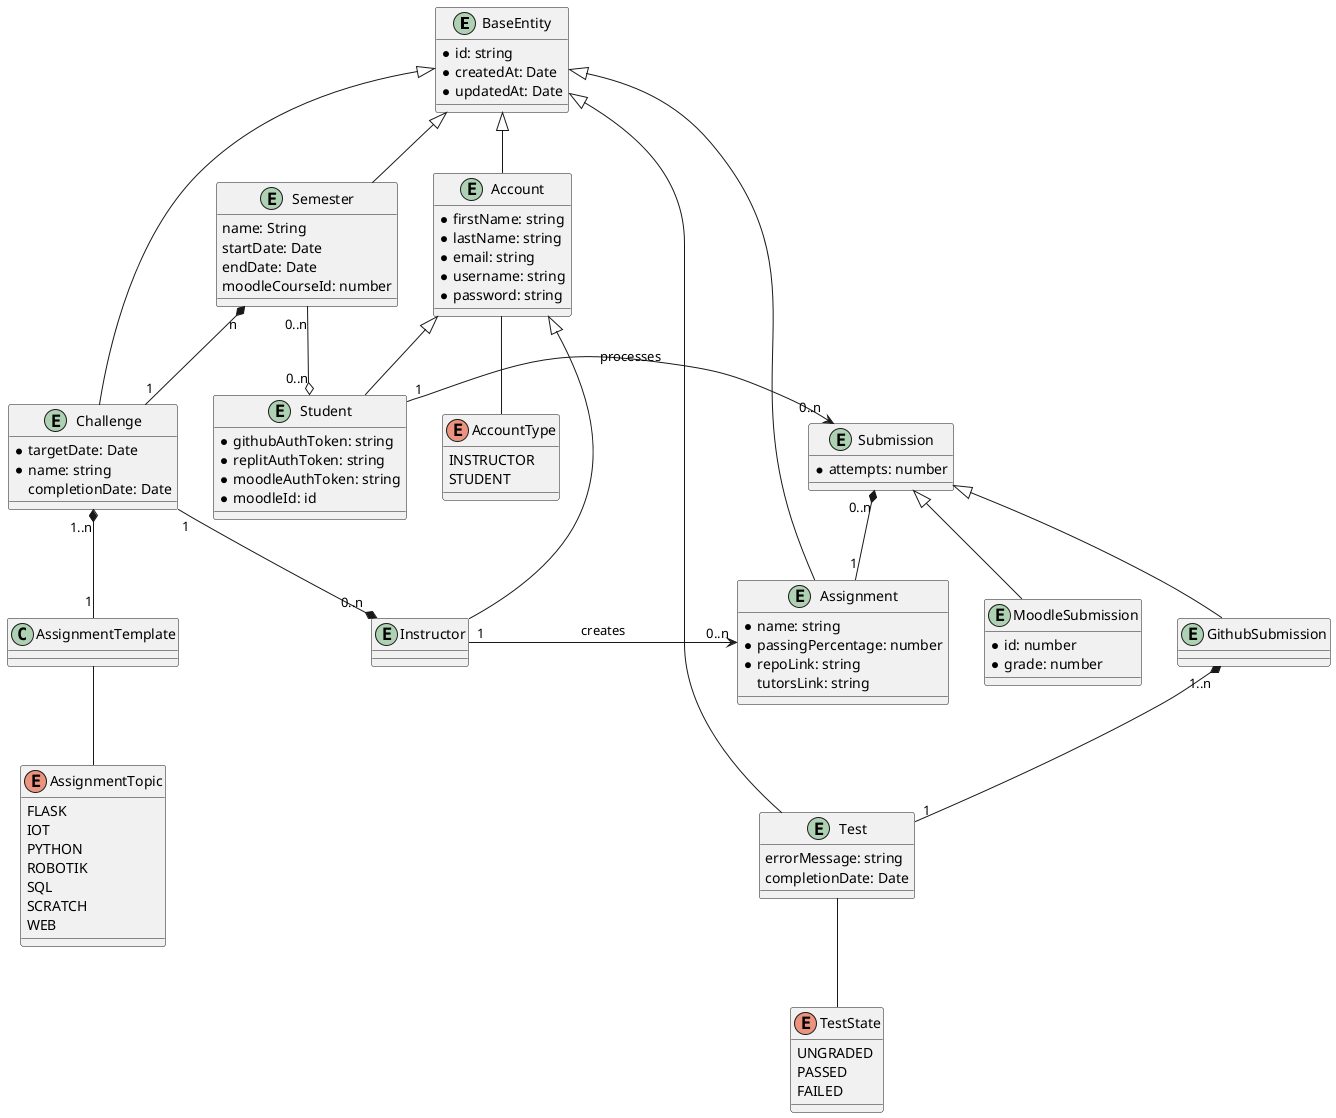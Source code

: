 @startuml

entity BaseEntity {
    * id: string
    * createdAt: Date
    * updatedAt: Date
}

entity Account extends BaseEntity{
    * firstName: string
    * lastName: string
    * email: string
    * username: string
    * password: string
}

enum AccountType {
    INSTRUCTOR
    STUDENT
}
Account -- AccountType

entity Student extends Account {
    * githubAuthToken: string
    * replitAuthToken: string
    * moodleAuthToken: string
    * moodleId: id
}

entity Instructor extends Account {
}

enum AssignmentTopic {
    FLASK
    IOT
    PYTHON
    ROBOTIK
    SQL
    SCRATCH
    WEB
}

enum TestState {
    UNGRADED
    PASSED
    FAILED
}

entity Challenge extends BaseEntity {
    * targetDate: Date
    * name: string
    completionDate: Date
}

entity Assignment extends BaseEntity {
    * name: string
    * passingPercentage: number
    * repoLink: string
    tutorsLink: string
}

entity Submission {
    * attempts: number
}
Submission "0..n" *-- "1" Assignment


Student "1" -> "0..n" Submission: processes
Instructor "1" -> "0..n" Assignment: creates

AssignmentTemplate -- AssignmentTopic
entity GithubSubmission extends Submission {

}
entity MoodleSubmission extends Submission {
    * id: number
    * grade: number
}

entity Test extends BaseEntity {
    errorMessage: string
    completionDate: Date
}

entity Semester extends BaseEntity{
    name: String
    startDate: Date
    endDate: Date
    moodleCourseId: number
}
Semester "n" *-- "1" Challenge
Semester "0..n" --o "0..n" Student
Challenge "1" --* "0..n" Instructor

Test -- TestState
GithubSubmission "1..n" *-- "1" Test
Challenge "1..n" *-- "1" AssignmentTemplate

@enduml
